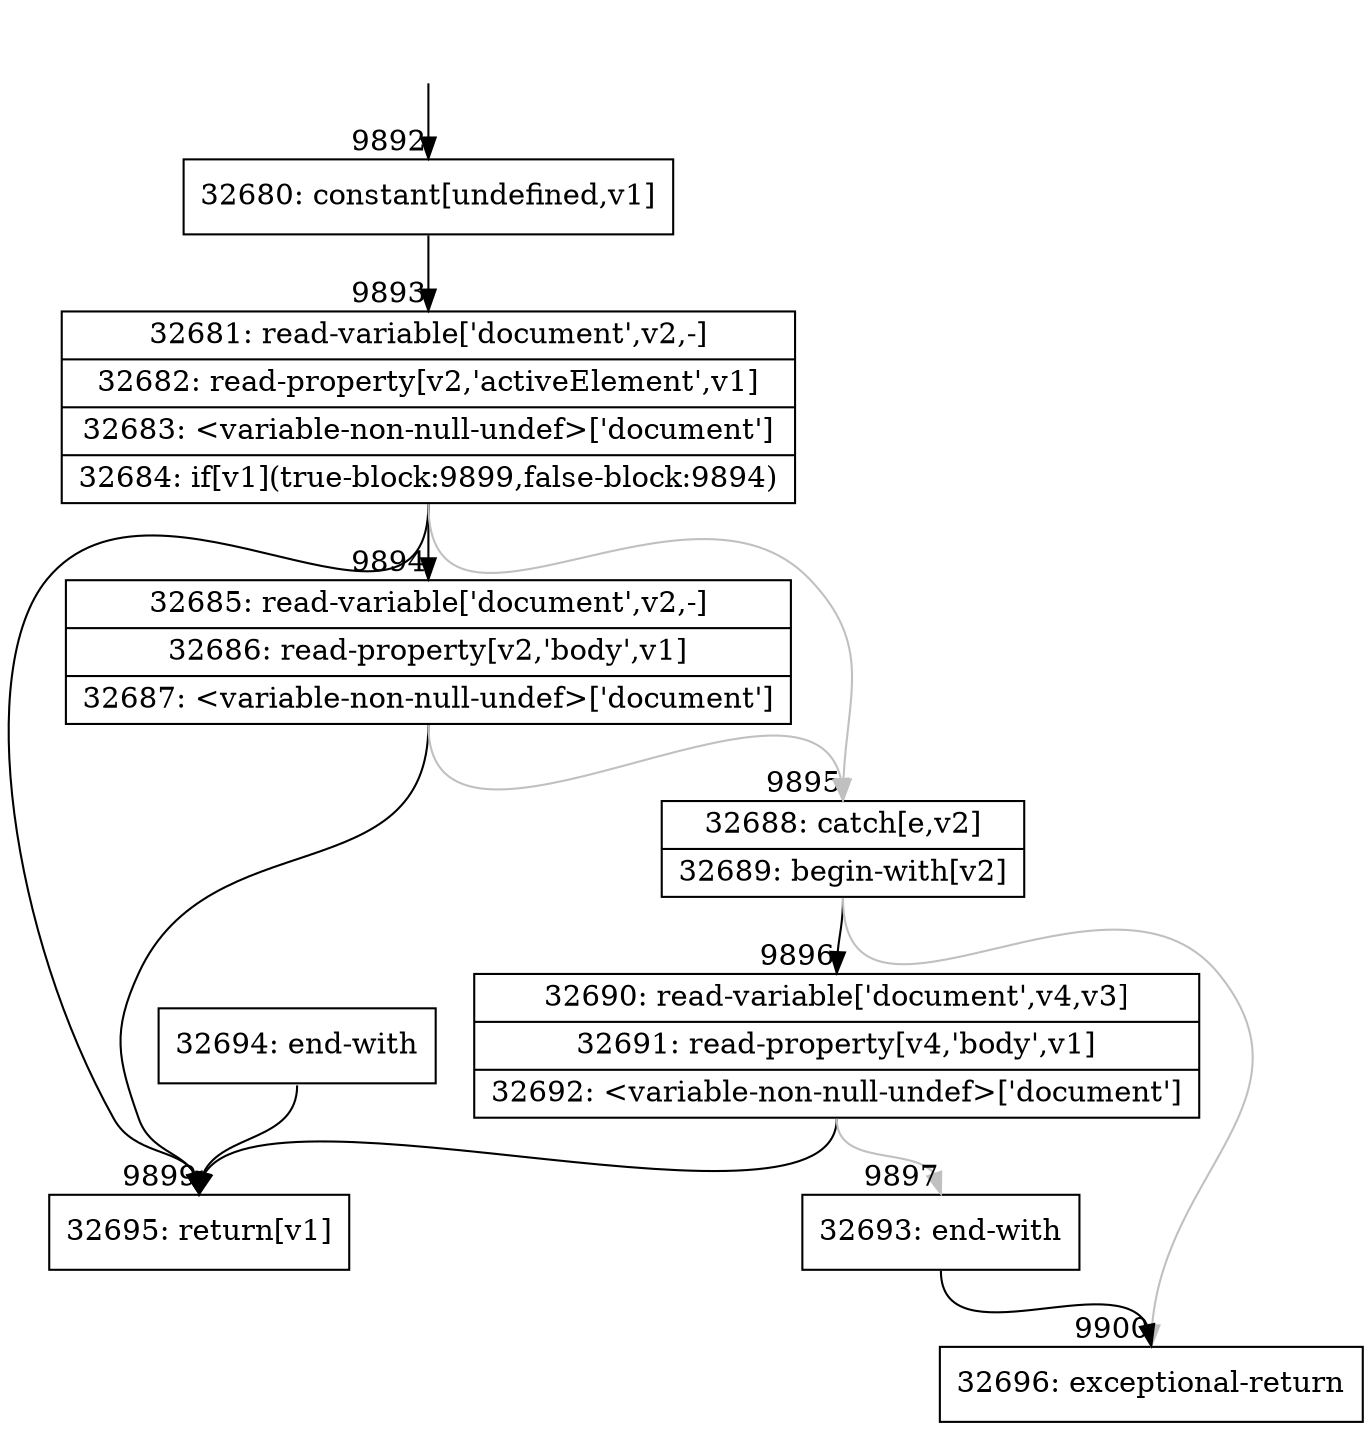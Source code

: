 digraph {
rankdir="TD"
BB_entry737[shape=none,label=""];
BB_entry737 -> BB9892 [tailport=s, headport=n, headlabel="    9892"]
BB9892 [shape=record label="{32680: constant[undefined,v1]}" ] 
BB9892 -> BB9893 [tailport=s, headport=n, headlabel="      9893"]
BB9893 [shape=record label="{32681: read-variable['document',v2,-]|32682: read-property[v2,'activeElement',v1]|32683: \<variable-non-null-undef\>['document']|32684: if[v1](true-block:9899,false-block:9894)}" ] 
BB9893 -> BB9899 [tailport=s, headport=n, headlabel="      9899"]
BB9893 -> BB9894 [tailport=s, headport=n, headlabel="      9894"]
BB9893 -> BB9895 [tailport=s, headport=n, color=gray, headlabel="      9895"]
BB9894 [shape=record label="{32685: read-variable['document',v2,-]|32686: read-property[v2,'body',v1]|32687: \<variable-non-null-undef\>['document']}" ] 
BB9894 -> BB9899 [tailport=s, headport=n]
BB9894 -> BB9895 [tailport=s, headport=n, color=gray]
BB9895 [shape=record label="{32688: catch[e,v2]|32689: begin-with[v2]}" ] 
BB9895 -> BB9896 [tailport=s, headport=n, headlabel="      9896"]
BB9895 -> BB9900 [tailport=s, headport=n, color=gray, headlabel="      9900"]
BB9896 [shape=record label="{32690: read-variable['document',v4,v3]|32691: read-property[v4,'body',v1]|32692: \<variable-non-null-undef\>['document']}" ] 
BB9896 -> BB9899 [tailport=s, headport=n]
BB9896 -> BB9897 [tailport=s, headport=n, color=gray, headlabel="      9897"]
BB9897 [shape=record label="{32693: end-with}" ] 
BB9897 -> BB9900 [tailport=s, headport=n]
BB9898 [shape=record label="{32694: end-with}" ] 
BB9898 -> BB9899 [tailport=s, headport=n]
BB9899 [shape=record label="{32695: return[v1]}" ] 
BB9900 [shape=record label="{32696: exceptional-return}" ] 
//#$~ 17593
}
